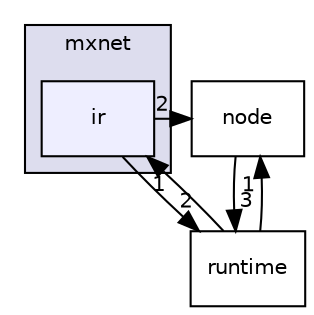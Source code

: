 digraph "/work/mxnet/include/mxnet/ir" {
  compound=true
  node [ fontsize="10", fontname="Helvetica"];
  edge [ labelfontsize="10", labelfontname="Helvetica"];
  subgraph clusterdir_1143c7affb9ebd026cb6818dd282def7 {
    graph [ bgcolor="#ddddee", pencolor="black", label="mxnet" fontname="Helvetica", fontsize="10", URL="dir_1143c7affb9ebd026cb6818dd282def7.html"]
  dir_13b112acc2bfc720af721380ba4d9a12 [shape=box, label="ir", style="filled", fillcolor="#eeeeff", pencolor="black", URL="dir_13b112acc2bfc720af721380ba4d9a12.html"];
  }
  dir_c697659eb9eafab534ce70cac2166794 [shape=box label="node" URL="dir_c697659eb9eafab534ce70cac2166794.html"];
  dir_8e7a93613ef4c7e7d673effa691c1739 [shape=box label="runtime" URL="dir_8e7a93613ef4c7e7d673effa691c1739.html"];
  dir_c697659eb9eafab534ce70cac2166794->dir_8e7a93613ef4c7e7d673effa691c1739 [headlabel="3", labeldistance=1.5 headhref="dir_000022_000018.html"];
  dir_8e7a93613ef4c7e7d673effa691c1739->dir_c697659eb9eafab534ce70cac2166794 [headlabel="1", labeldistance=1.5 headhref="dir_000018_000022.html"];
  dir_8e7a93613ef4c7e7d673effa691c1739->dir_13b112acc2bfc720af721380ba4d9a12 [headlabel="1", labeldistance=1.5 headhref="dir_000018_000021.html"];
  dir_13b112acc2bfc720af721380ba4d9a12->dir_c697659eb9eafab534ce70cac2166794 [headlabel="2", labeldistance=1.5 headhref="dir_000021_000022.html"];
  dir_13b112acc2bfc720af721380ba4d9a12->dir_8e7a93613ef4c7e7d673effa691c1739 [headlabel="2", labeldistance=1.5 headhref="dir_000021_000018.html"];
}
